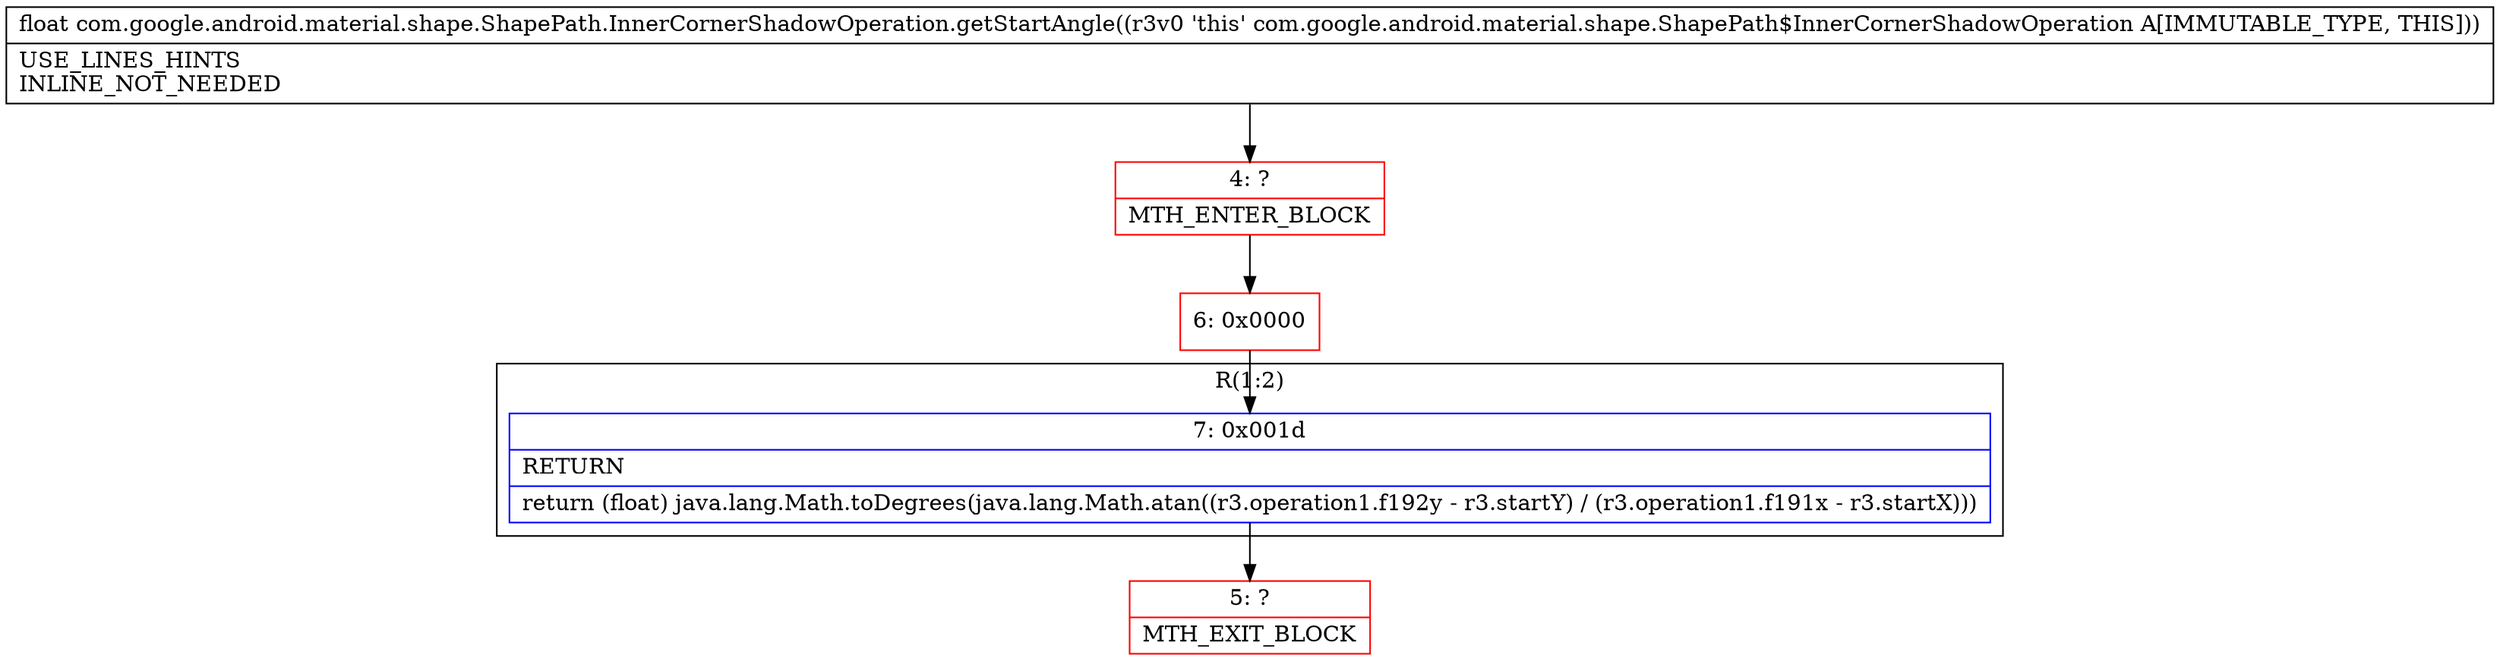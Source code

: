 digraph "CFG forcom.google.android.material.shape.ShapePath.InnerCornerShadowOperation.getStartAngle()F" {
subgraph cluster_Region_1297385967 {
label = "R(1:2)";
node [shape=record,color=blue];
Node_7 [shape=record,label="{7\:\ 0x001d|RETURN\l|return (float) java.lang.Math.toDegrees(java.lang.Math.atan((r3.operation1.f192y \- r3.startY) \/ (r3.operation1.f191x \- r3.startX)))\l}"];
}
Node_4 [shape=record,color=red,label="{4\:\ ?|MTH_ENTER_BLOCK\l}"];
Node_6 [shape=record,color=red,label="{6\:\ 0x0000}"];
Node_5 [shape=record,color=red,label="{5\:\ ?|MTH_EXIT_BLOCK\l}"];
MethodNode[shape=record,label="{float com.google.android.material.shape.ShapePath.InnerCornerShadowOperation.getStartAngle((r3v0 'this' com.google.android.material.shape.ShapePath$InnerCornerShadowOperation A[IMMUTABLE_TYPE, THIS]))  | USE_LINES_HINTS\lINLINE_NOT_NEEDED\l}"];
MethodNode -> Node_4;Node_7 -> Node_5;
Node_4 -> Node_6;
Node_6 -> Node_7;
}

